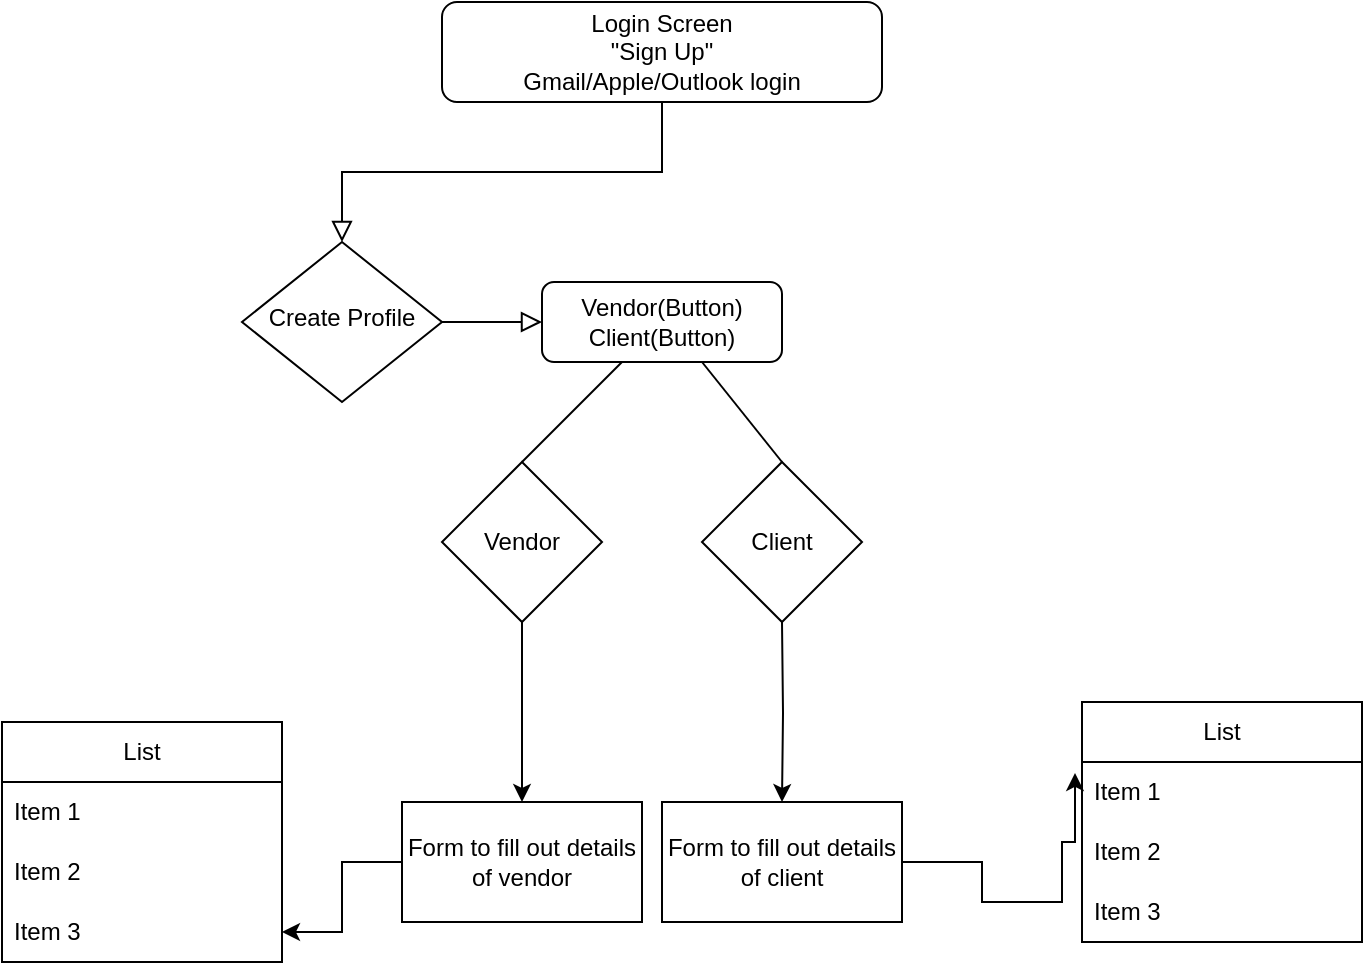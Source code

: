 <mxfile version="22.1.21" type="github">
  <diagram id="C5RBs43oDa-KdzZeNtuy" name="Page-1">
    <mxGraphModel dx="862" dy="566" grid="1" gridSize="10" guides="1" tooltips="1" connect="1" arrows="1" fold="1" page="1" pageScale="1" pageWidth="827" pageHeight="1169" math="0" shadow="0">
      <root>
        <mxCell id="WIyWlLk6GJQsqaUBKTNV-0" />
        <mxCell id="WIyWlLk6GJQsqaUBKTNV-1" parent="WIyWlLk6GJQsqaUBKTNV-0" />
        <mxCell id="WIyWlLk6GJQsqaUBKTNV-2" value="" style="rounded=0;html=1;jettySize=auto;orthogonalLoop=1;fontSize=11;endArrow=block;endFill=0;endSize=8;strokeWidth=1;shadow=0;labelBackgroundColor=none;edgeStyle=orthogonalEdgeStyle;" parent="WIyWlLk6GJQsqaUBKTNV-1" source="WIyWlLk6GJQsqaUBKTNV-3" target="WIyWlLk6GJQsqaUBKTNV-6" edge="1">
          <mxGeometry relative="1" as="geometry" />
        </mxCell>
        <mxCell id="WIyWlLk6GJQsqaUBKTNV-3" value="Login Screen&lt;br&gt;&quot;Sign Up&quot;&lt;br&gt;Gmail/Apple/Outlook login" style="rounded=1;whiteSpace=wrap;html=1;fontSize=12;glass=0;strokeWidth=1;shadow=0;" parent="WIyWlLk6GJQsqaUBKTNV-1" vertex="1">
          <mxGeometry x="270" y="50" width="220" height="50" as="geometry" />
        </mxCell>
        <mxCell id="WIyWlLk6GJQsqaUBKTNV-5" value="" style="edgeStyle=orthogonalEdgeStyle;rounded=0;html=1;jettySize=auto;orthogonalLoop=1;fontSize=11;endArrow=block;endFill=0;endSize=8;strokeWidth=1;shadow=0;labelBackgroundColor=none;" parent="WIyWlLk6GJQsqaUBKTNV-1" source="WIyWlLk6GJQsqaUBKTNV-6" target="WIyWlLk6GJQsqaUBKTNV-7" edge="1">
          <mxGeometry y="10" relative="1" as="geometry">
            <mxPoint as="offset" />
          </mxGeometry>
        </mxCell>
        <mxCell id="WIyWlLk6GJQsqaUBKTNV-6" value="Create Profile" style="rhombus;whiteSpace=wrap;html=1;shadow=0;fontFamily=Helvetica;fontSize=12;align=center;strokeWidth=1;spacing=6;spacingTop=-4;" parent="WIyWlLk6GJQsqaUBKTNV-1" vertex="1">
          <mxGeometry x="170" y="170" width="100" height="80" as="geometry" />
        </mxCell>
        <mxCell id="WIyWlLk6GJQsqaUBKTNV-7" value="Vendor(Button)&lt;br&gt;Client(Button)" style="rounded=1;whiteSpace=wrap;html=1;fontSize=12;glass=0;strokeWidth=1;shadow=0;" parent="WIyWlLk6GJQsqaUBKTNV-1" vertex="1">
          <mxGeometry x="320" y="190" width="120" height="40" as="geometry" />
        </mxCell>
        <mxCell id="mkRRN4EqaWkEnh96Xr0a-13" value="" style="endArrow=none;html=1;rounded=0;" edge="1" parent="WIyWlLk6GJQsqaUBKTNV-1">
          <mxGeometry width="50" height="50" relative="1" as="geometry">
            <mxPoint x="310" y="280" as="sourcePoint" />
            <mxPoint x="360" y="230" as="targetPoint" />
          </mxGeometry>
        </mxCell>
        <mxCell id="mkRRN4EqaWkEnh96Xr0a-14" value="" style="endArrow=none;html=1;rounded=0;" edge="1" parent="WIyWlLk6GJQsqaUBKTNV-1">
          <mxGeometry width="50" height="50" relative="1" as="geometry">
            <mxPoint x="400" y="230" as="sourcePoint" />
            <mxPoint x="440" y="280" as="targetPoint" />
          </mxGeometry>
        </mxCell>
        <mxCell id="mkRRN4EqaWkEnh96Xr0a-18" value="" style="edgeStyle=orthogonalEdgeStyle;rounded=0;orthogonalLoop=1;jettySize=auto;html=1;" edge="1" parent="WIyWlLk6GJQsqaUBKTNV-1" source="mkRRN4EqaWkEnh96Xr0a-15" target="mkRRN4EqaWkEnh96Xr0a-17">
          <mxGeometry relative="1" as="geometry" />
        </mxCell>
        <mxCell id="mkRRN4EqaWkEnh96Xr0a-15" value="Vendor" style="rhombus;whiteSpace=wrap;html=1;" vertex="1" parent="WIyWlLk6GJQsqaUBKTNV-1">
          <mxGeometry x="270" y="280" width="80" height="80" as="geometry" />
        </mxCell>
        <mxCell id="mkRRN4EqaWkEnh96Xr0a-16" value="Client" style="rhombus;whiteSpace=wrap;html=1;" vertex="1" parent="WIyWlLk6GJQsqaUBKTNV-1">
          <mxGeometry x="400" y="280" width="80" height="80" as="geometry" />
        </mxCell>
        <mxCell id="mkRRN4EqaWkEnh96Xr0a-23" value="" style="edgeStyle=orthogonalEdgeStyle;rounded=0;orthogonalLoop=1;jettySize=auto;html=1;" edge="1" parent="WIyWlLk6GJQsqaUBKTNV-1" source="mkRRN4EqaWkEnh96Xr0a-17" target="mkRRN4EqaWkEnh96Xr0a-22">
          <mxGeometry relative="1" as="geometry" />
        </mxCell>
        <mxCell id="mkRRN4EqaWkEnh96Xr0a-17" value="Form to fill out details of vendor" style="whiteSpace=wrap;html=1;" vertex="1" parent="WIyWlLk6GJQsqaUBKTNV-1">
          <mxGeometry x="250" y="450" width="120" height="60" as="geometry" />
        </mxCell>
        <mxCell id="mkRRN4EqaWkEnh96Xr0a-19" value="List" style="swimlane;fontStyle=0;childLayout=stackLayout;horizontal=1;startSize=30;horizontalStack=0;resizeParent=1;resizeParentMax=0;resizeLast=0;collapsible=1;marginBottom=0;whiteSpace=wrap;html=1;" vertex="1" parent="WIyWlLk6GJQsqaUBKTNV-1">
          <mxGeometry x="50" y="410" width="140" height="120" as="geometry" />
        </mxCell>
        <mxCell id="mkRRN4EqaWkEnh96Xr0a-20" value="Item 1" style="text;strokeColor=none;fillColor=none;align=left;verticalAlign=middle;spacingLeft=4;spacingRight=4;overflow=hidden;points=[[0,0.5],[1,0.5]];portConstraint=eastwest;rotatable=0;whiteSpace=wrap;html=1;" vertex="1" parent="mkRRN4EqaWkEnh96Xr0a-19">
          <mxGeometry y="30" width="140" height="30" as="geometry" />
        </mxCell>
        <mxCell id="mkRRN4EqaWkEnh96Xr0a-21" value="Item 2" style="text;strokeColor=none;fillColor=none;align=left;verticalAlign=middle;spacingLeft=4;spacingRight=4;overflow=hidden;points=[[0,0.5],[1,0.5]];portConstraint=eastwest;rotatable=0;whiteSpace=wrap;html=1;" vertex="1" parent="mkRRN4EqaWkEnh96Xr0a-19">
          <mxGeometry y="60" width="140" height="30" as="geometry" />
        </mxCell>
        <mxCell id="mkRRN4EqaWkEnh96Xr0a-22" value="Item 3" style="text;strokeColor=none;fillColor=none;align=left;verticalAlign=middle;spacingLeft=4;spacingRight=4;overflow=hidden;points=[[0,0.5],[1,0.5]];portConstraint=eastwest;rotatable=0;whiteSpace=wrap;html=1;" vertex="1" parent="mkRRN4EqaWkEnh96Xr0a-19">
          <mxGeometry y="90" width="140" height="30" as="geometry" />
        </mxCell>
        <mxCell id="mkRRN4EqaWkEnh96Xr0a-24" value="" style="edgeStyle=orthogonalEdgeStyle;rounded=0;orthogonalLoop=1;jettySize=auto;html=1;" edge="1" parent="WIyWlLk6GJQsqaUBKTNV-1" target="mkRRN4EqaWkEnh96Xr0a-25">
          <mxGeometry relative="1" as="geometry">
            <mxPoint x="440" y="360" as="sourcePoint" />
          </mxGeometry>
        </mxCell>
        <mxCell id="mkRRN4EqaWkEnh96Xr0a-25" value="Form to fill out details of client" style="whiteSpace=wrap;html=1;" vertex="1" parent="WIyWlLk6GJQsqaUBKTNV-1">
          <mxGeometry x="380" y="450" width="120" height="60" as="geometry" />
        </mxCell>
        <mxCell id="mkRRN4EqaWkEnh96Xr0a-28" value="" style="edgeStyle=orthogonalEdgeStyle;rounded=0;orthogonalLoop=1;jettySize=auto;html=1;exitX=1;exitY=0.5;exitDx=0;exitDy=0;entryX=-0.025;entryY=0.182;entryDx=0;entryDy=0;entryPerimeter=0;" edge="1" parent="WIyWlLk6GJQsqaUBKTNV-1" target="mkRRN4EqaWkEnh96Xr0a-30" source="mkRRN4EqaWkEnh96Xr0a-25">
          <mxGeometry relative="1" as="geometry">
            <mxPoint x="570" y="452.5" as="sourcePoint" />
            <mxPoint x="570" y="420" as="targetPoint" />
            <Array as="points">
              <mxPoint x="540" y="480" />
              <mxPoint x="540" y="500" />
              <mxPoint x="580" y="500" />
              <mxPoint x="580" y="470" />
              <mxPoint x="587" y="470" />
            </Array>
          </mxGeometry>
        </mxCell>
        <mxCell id="mkRRN4EqaWkEnh96Xr0a-29" value="List" style="swimlane;fontStyle=0;childLayout=stackLayout;horizontal=1;startSize=30;horizontalStack=0;resizeParent=1;resizeParentMax=0;resizeLast=0;collapsible=1;marginBottom=0;whiteSpace=wrap;html=1;" vertex="1" parent="WIyWlLk6GJQsqaUBKTNV-1">
          <mxGeometry x="590" y="400" width="140" height="120" as="geometry" />
        </mxCell>
        <mxCell id="mkRRN4EqaWkEnh96Xr0a-30" value="Item 1" style="text;strokeColor=none;fillColor=none;align=left;verticalAlign=middle;spacingLeft=4;spacingRight=4;overflow=hidden;points=[[0,0.5],[1,0.5]];portConstraint=eastwest;rotatable=0;whiteSpace=wrap;html=1;" vertex="1" parent="mkRRN4EqaWkEnh96Xr0a-29">
          <mxGeometry y="30" width="140" height="30" as="geometry" />
        </mxCell>
        <mxCell id="mkRRN4EqaWkEnh96Xr0a-31" value="Item 2" style="text;strokeColor=none;fillColor=none;align=left;verticalAlign=middle;spacingLeft=4;spacingRight=4;overflow=hidden;points=[[0,0.5],[1,0.5]];portConstraint=eastwest;rotatable=0;whiteSpace=wrap;html=1;" vertex="1" parent="mkRRN4EqaWkEnh96Xr0a-29">
          <mxGeometry y="60" width="140" height="30" as="geometry" />
        </mxCell>
        <mxCell id="mkRRN4EqaWkEnh96Xr0a-32" value="Item 3" style="text;strokeColor=none;fillColor=none;align=left;verticalAlign=middle;spacingLeft=4;spacingRight=4;overflow=hidden;points=[[0,0.5],[1,0.5]];portConstraint=eastwest;rotatable=0;whiteSpace=wrap;html=1;" vertex="1" parent="mkRRN4EqaWkEnh96Xr0a-29">
          <mxGeometry y="90" width="140" height="30" as="geometry" />
        </mxCell>
      </root>
    </mxGraphModel>
  </diagram>
</mxfile>
